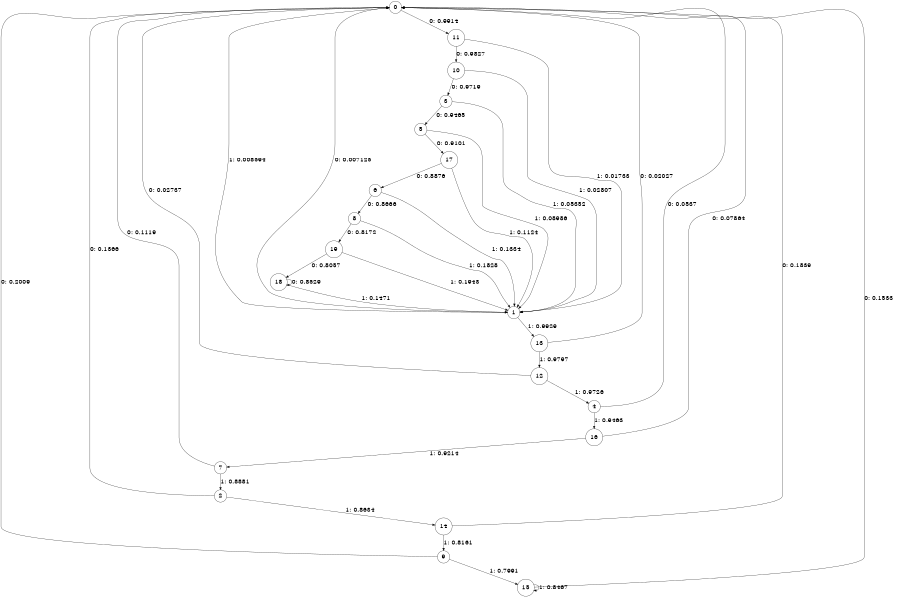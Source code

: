 digraph "ch2_face_source_L10" {
size = "6,8.5";
ratio = "fill";
node [shape = circle];
node [fontsize = 24];
edge [fontsize = 24];
0 -> 11 [label = "0: 0.9914   "];
0 -> 1 [label = "1: 0.008594  "];
1 -> 0 [label = "0: 0.007125  "];
1 -> 13 [label = "1: 0.9929   "];
2 -> 0 [label = "0: 0.1366   "];
2 -> 14 [label = "1: 0.8634   "];
3 -> 5 [label = "0: 0.9465   "];
3 -> 1 [label = "1: 0.05352  "];
4 -> 0 [label = "0: 0.0537   "];
4 -> 16 [label = "1: 0.9463   "];
5 -> 17 [label = "0: 0.9101   "];
5 -> 1 [label = "1: 0.08986  "];
6 -> 8 [label = "0: 0.8666   "];
6 -> 1 [label = "1: 0.1334   "];
7 -> 0 [label = "0: 0.1119   "];
7 -> 2 [label = "1: 0.8881   "];
8 -> 19 [label = "0: 0.8172   "];
8 -> 1 [label = "1: 0.1828   "];
9 -> 0 [label = "0: 0.2009   "];
9 -> 15 [label = "1: 0.7991   "];
10 -> 3 [label = "0: 0.9719   "];
10 -> 1 [label = "1: 0.02807  "];
11 -> 10 [label = "0: 0.9827   "];
11 -> 1 [label = "1: 0.01733  "];
12 -> 0 [label = "0: 0.02737  "];
12 -> 4 [label = "1: 0.9726   "];
13 -> 0 [label = "0: 0.02027  "];
13 -> 12 [label = "1: 0.9797   "];
14 -> 0 [label = "0: 0.1839   "];
14 -> 9 [label = "1: 0.8161   "];
15 -> 0 [label = "0: 0.1533   "];
15 -> 15 [label = "1: 0.8467   "];
16 -> 0 [label = "0: 0.07864  "];
16 -> 7 [label = "1: 0.9214   "];
17 -> 6 [label = "0: 0.8876   "];
17 -> 1 [label = "1: 0.1124   "];
18 -> 18 [label = "0: 0.8529   "];
18 -> 1 [label = "1: 0.1471   "];
19 -> 18 [label = "0: 0.8057   "];
19 -> 1 [label = "1: 0.1943   "];
}